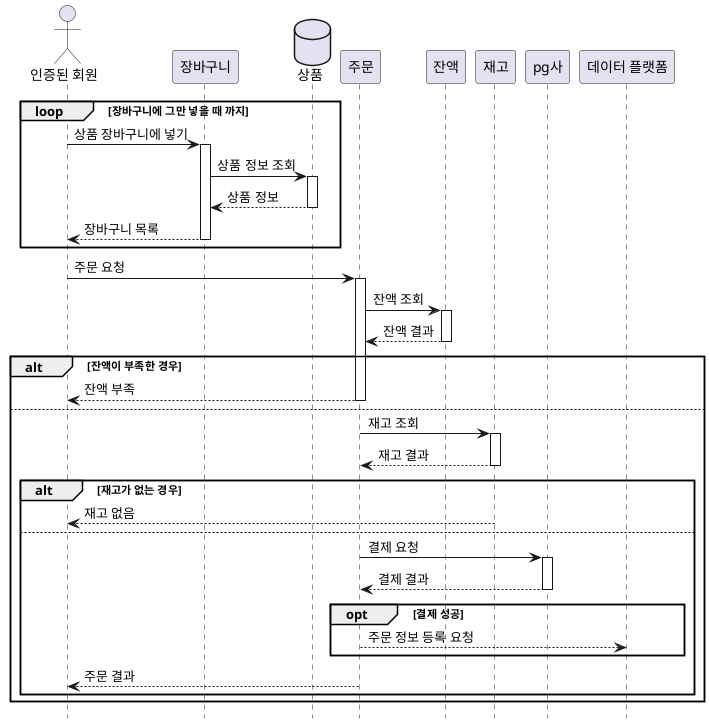 @startuml

hide footbox
autoactivate on

actor "인증된 회원" as c
participant "장바구니" as cart
Database "상품" as pd
participant "주문" as orders
participant "잔액" as cash
participant "재고" as stock
participant "pg사" as pg
participant "데이터 플랫폼" as dp

loop 장바구니에 그만 넣을 때 까지
    c -> cart: 상품 장바구니에 넣기
    cart -> pd: 상품 정보 조회
    cart <-- pd: 상품 정보
    c <-- cart: 장바구니 목록
end loop

c -> orders: 주문 요청

orders -> cash: 잔액 조회
orders <-- cash: 잔액 결과
alt 잔액이 부족한 경우
    c <-- orders: 잔액 부족
else
    orders -> stock: 재고 조회
    orders <-- stock: 재고 결과
    alt 재고가 없는 경우
        c <-- stock: 재고 없음
    else
        orders -> pg: 결제 요청
        orders <-- pg: 결제 결과
        opt 결제 성공
            dp <-- orders: 주문 정보 등록 요청
        end opt
        c <-- orders: 주문 결과
    end alt
end alt
'pg ->> dp: 주문 정보 등록 요청
@enduml